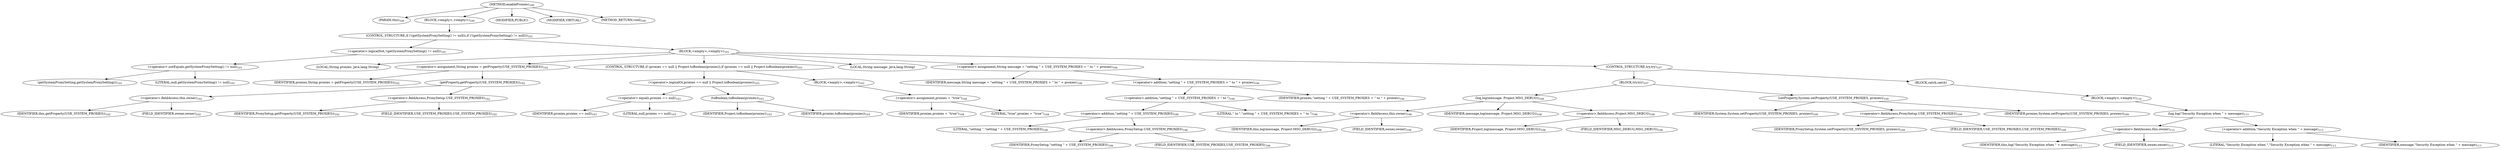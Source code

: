 digraph "enableProxies" {  
"97" [label = <(METHOD,enableProxies)<SUB>100</SUB>> ]
"98" [label = <(PARAM,this)<SUB>100</SUB>> ]
"99" [label = <(BLOCK,&lt;empty&gt;,&lt;empty&gt;)<SUB>100</SUB>> ]
"100" [label = <(CONTROL_STRUCTURE,if (!(getSystemProxySetting() != null)),if (!(getSystemProxySetting() != null)))<SUB>101</SUB>> ]
"101" [label = <(&lt;operator&gt;.logicalNot,!(getSystemProxySetting() != null))<SUB>101</SUB>> ]
"102" [label = <(&lt;operator&gt;.notEquals,getSystemProxySetting() != null)<SUB>101</SUB>> ]
"103" [label = <(getSystemProxySetting,getSystemProxySetting())<SUB>101</SUB>> ]
"104" [label = <(LITERAL,null,getSystemProxySetting() != null)<SUB>101</SUB>> ]
"105" [label = <(BLOCK,&lt;empty&gt;,&lt;empty&gt;)<SUB>101</SUB>> ]
"106" [label = <(LOCAL,String proxies: java.lang.String)> ]
"107" [label = <(&lt;operator&gt;.assignment,String proxies = getProperty(USE_SYSTEM_PROXIES))<SUB>102</SUB>> ]
"108" [label = <(IDENTIFIER,proxies,String proxies = getProperty(USE_SYSTEM_PROXIES))<SUB>102</SUB>> ]
"109" [label = <(getProperty,getProperty(USE_SYSTEM_PROXIES))<SUB>102</SUB>> ]
"110" [label = <(&lt;operator&gt;.fieldAccess,this.owner)<SUB>102</SUB>> ]
"111" [label = <(IDENTIFIER,this,getProperty(USE_SYSTEM_PROXIES))<SUB>102</SUB>> ]
"112" [label = <(FIELD_IDENTIFIER,owner,owner)<SUB>102</SUB>> ]
"113" [label = <(&lt;operator&gt;.fieldAccess,ProxySetup.USE_SYSTEM_PROXIES)<SUB>102</SUB>> ]
"114" [label = <(IDENTIFIER,ProxySetup,getProperty(USE_SYSTEM_PROXIES))<SUB>102</SUB>> ]
"115" [label = <(FIELD_IDENTIFIER,USE_SYSTEM_PROXIES,USE_SYSTEM_PROXIES)<SUB>102</SUB>> ]
"116" [label = <(CONTROL_STRUCTURE,if (proxies == null || Project.toBoolean(proxies)),if (proxies == null || Project.toBoolean(proxies)))<SUB>103</SUB>> ]
"117" [label = <(&lt;operator&gt;.logicalOr,proxies == null || Project.toBoolean(proxies))<SUB>103</SUB>> ]
"118" [label = <(&lt;operator&gt;.equals,proxies == null)<SUB>103</SUB>> ]
"119" [label = <(IDENTIFIER,proxies,proxies == null)<SUB>103</SUB>> ]
"120" [label = <(LITERAL,null,proxies == null)<SUB>103</SUB>> ]
"121" [label = <(toBoolean,toBoolean(proxies))<SUB>103</SUB>> ]
"122" [label = <(IDENTIFIER,Project,toBoolean(proxies))<SUB>103</SUB>> ]
"123" [label = <(IDENTIFIER,proxies,toBoolean(proxies))<SUB>103</SUB>> ]
"124" [label = <(BLOCK,&lt;empty&gt;,&lt;empty&gt;)<SUB>103</SUB>> ]
"125" [label = <(&lt;operator&gt;.assignment,proxies = &quot;true&quot;)<SUB>104</SUB>> ]
"126" [label = <(IDENTIFIER,proxies,proxies = &quot;true&quot;)<SUB>104</SUB>> ]
"127" [label = <(LITERAL,&quot;true&quot;,proxies = &quot;true&quot;)<SUB>104</SUB>> ]
"128" [label = <(LOCAL,String message: java.lang.String)> ]
"129" [label = <(&lt;operator&gt;.assignment,String message = &quot;setting &quot; + USE_SYSTEM_PROXIES + &quot; to &quot; + proxies)<SUB>106</SUB>> ]
"130" [label = <(IDENTIFIER,message,String message = &quot;setting &quot; + USE_SYSTEM_PROXIES + &quot; to &quot; + proxies)<SUB>106</SUB>> ]
"131" [label = <(&lt;operator&gt;.addition,&quot;setting &quot; + USE_SYSTEM_PROXIES + &quot; to &quot; + proxies)<SUB>106</SUB>> ]
"132" [label = <(&lt;operator&gt;.addition,&quot;setting &quot; + USE_SYSTEM_PROXIES + &quot; to &quot;)<SUB>106</SUB>> ]
"133" [label = <(&lt;operator&gt;.addition,&quot;setting &quot; + USE_SYSTEM_PROXIES)<SUB>106</SUB>> ]
"134" [label = <(LITERAL,&quot;setting &quot;,&quot;setting &quot; + USE_SYSTEM_PROXIES)<SUB>106</SUB>> ]
"135" [label = <(&lt;operator&gt;.fieldAccess,ProxySetup.USE_SYSTEM_PROXIES)<SUB>106</SUB>> ]
"136" [label = <(IDENTIFIER,ProxySetup,&quot;setting &quot; + USE_SYSTEM_PROXIES)<SUB>106</SUB>> ]
"137" [label = <(FIELD_IDENTIFIER,USE_SYSTEM_PROXIES,USE_SYSTEM_PROXIES)<SUB>106</SUB>> ]
"138" [label = <(LITERAL,&quot; to &quot;,&quot;setting &quot; + USE_SYSTEM_PROXIES + &quot; to &quot;)<SUB>106</SUB>> ]
"139" [label = <(IDENTIFIER,proxies,&quot;setting &quot; + USE_SYSTEM_PROXIES + &quot; to &quot; + proxies)<SUB>106</SUB>> ]
"140" [label = <(CONTROL_STRUCTURE,try,try)<SUB>107</SUB>> ]
"141" [label = <(BLOCK,try,try)<SUB>107</SUB>> ]
"142" [label = <(log,log(message, Project.MSG_DEBUG))<SUB>108</SUB>> ]
"143" [label = <(&lt;operator&gt;.fieldAccess,this.owner)<SUB>108</SUB>> ]
"144" [label = <(IDENTIFIER,this,log(message, Project.MSG_DEBUG))<SUB>108</SUB>> ]
"145" [label = <(FIELD_IDENTIFIER,owner,owner)<SUB>108</SUB>> ]
"146" [label = <(IDENTIFIER,message,log(message, Project.MSG_DEBUG))<SUB>108</SUB>> ]
"147" [label = <(&lt;operator&gt;.fieldAccess,Project.MSG_DEBUG)<SUB>108</SUB>> ]
"148" [label = <(IDENTIFIER,Project,log(message, Project.MSG_DEBUG))<SUB>108</SUB>> ]
"149" [label = <(FIELD_IDENTIFIER,MSG_DEBUG,MSG_DEBUG)<SUB>108</SUB>> ]
"150" [label = <(setProperty,System.setProperty(USE_SYSTEM_PROXIES, proxies))<SUB>109</SUB>> ]
"151" [label = <(IDENTIFIER,System,System.setProperty(USE_SYSTEM_PROXIES, proxies))<SUB>109</SUB>> ]
"152" [label = <(&lt;operator&gt;.fieldAccess,ProxySetup.USE_SYSTEM_PROXIES)<SUB>109</SUB>> ]
"153" [label = <(IDENTIFIER,ProxySetup,System.setProperty(USE_SYSTEM_PROXIES, proxies))<SUB>109</SUB>> ]
"154" [label = <(FIELD_IDENTIFIER,USE_SYSTEM_PROXIES,USE_SYSTEM_PROXIES)<SUB>109</SUB>> ]
"155" [label = <(IDENTIFIER,proxies,System.setProperty(USE_SYSTEM_PROXIES, proxies))<SUB>109</SUB>> ]
"156" [label = <(BLOCK,catch,catch)> ]
"157" [label = <(BLOCK,&lt;empty&gt;,&lt;empty&gt;)<SUB>110</SUB>> ]
"158" [label = <(log,log(&quot;Security Exception when &quot; + message))<SUB>113</SUB>> ]
"159" [label = <(&lt;operator&gt;.fieldAccess,this.owner)<SUB>113</SUB>> ]
"160" [label = <(IDENTIFIER,this,log(&quot;Security Exception when &quot; + message))<SUB>113</SUB>> ]
"161" [label = <(FIELD_IDENTIFIER,owner,owner)<SUB>113</SUB>> ]
"162" [label = <(&lt;operator&gt;.addition,&quot;Security Exception when &quot; + message)<SUB>113</SUB>> ]
"163" [label = <(LITERAL,&quot;Security Exception when &quot;,&quot;Security Exception when &quot; + message)<SUB>113</SUB>> ]
"164" [label = <(IDENTIFIER,message,&quot;Security Exception when &quot; + message)<SUB>113</SUB>> ]
"165" [label = <(MODIFIER,PUBLIC)> ]
"166" [label = <(MODIFIER,VIRTUAL)> ]
"167" [label = <(METHOD_RETURN,void)<SUB>100</SUB>> ]
  "97" -> "98" 
  "97" -> "99" 
  "97" -> "165" 
  "97" -> "166" 
  "97" -> "167" 
  "99" -> "100" 
  "100" -> "101" 
  "100" -> "105" 
  "101" -> "102" 
  "102" -> "103" 
  "102" -> "104" 
  "105" -> "106" 
  "105" -> "107" 
  "105" -> "116" 
  "105" -> "128" 
  "105" -> "129" 
  "105" -> "140" 
  "107" -> "108" 
  "107" -> "109" 
  "109" -> "110" 
  "109" -> "113" 
  "110" -> "111" 
  "110" -> "112" 
  "113" -> "114" 
  "113" -> "115" 
  "116" -> "117" 
  "116" -> "124" 
  "117" -> "118" 
  "117" -> "121" 
  "118" -> "119" 
  "118" -> "120" 
  "121" -> "122" 
  "121" -> "123" 
  "124" -> "125" 
  "125" -> "126" 
  "125" -> "127" 
  "129" -> "130" 
  "129" -> "131" 
  "131" -> "132" 
  "131" -> "139" 
  "132" -> "133" 
  "132" -> "138" 
  "133" -> "134" 
  "133" -> "135" 
  "135" -> "136" 
  "135" -> "137" 
  "140" -> "141" 
  "140" -> "156" 
  "141" -> "142" 
  "141" -> "150" 
  "142" -> "143" 
  "142" -> "146" 
  "142" -> "147" 
  "143" -> "144" 
  "143" -> "145" 
  "147" -> "148" 
  "147" -> "149" 
  "150" -> "151" 
  "150" -> "152" 
  "150" -> "155" 
  "152" -> "153" 
  "152" -> "154" 
  "156" -> "157" 
  "157" -> "158" 
  "158" -> "159" 
  "158" -> "162" 
  "159" -> "160" 
  "159" -> "161" 
  "162" -> "163" 
  "162" -> "164" 
}

